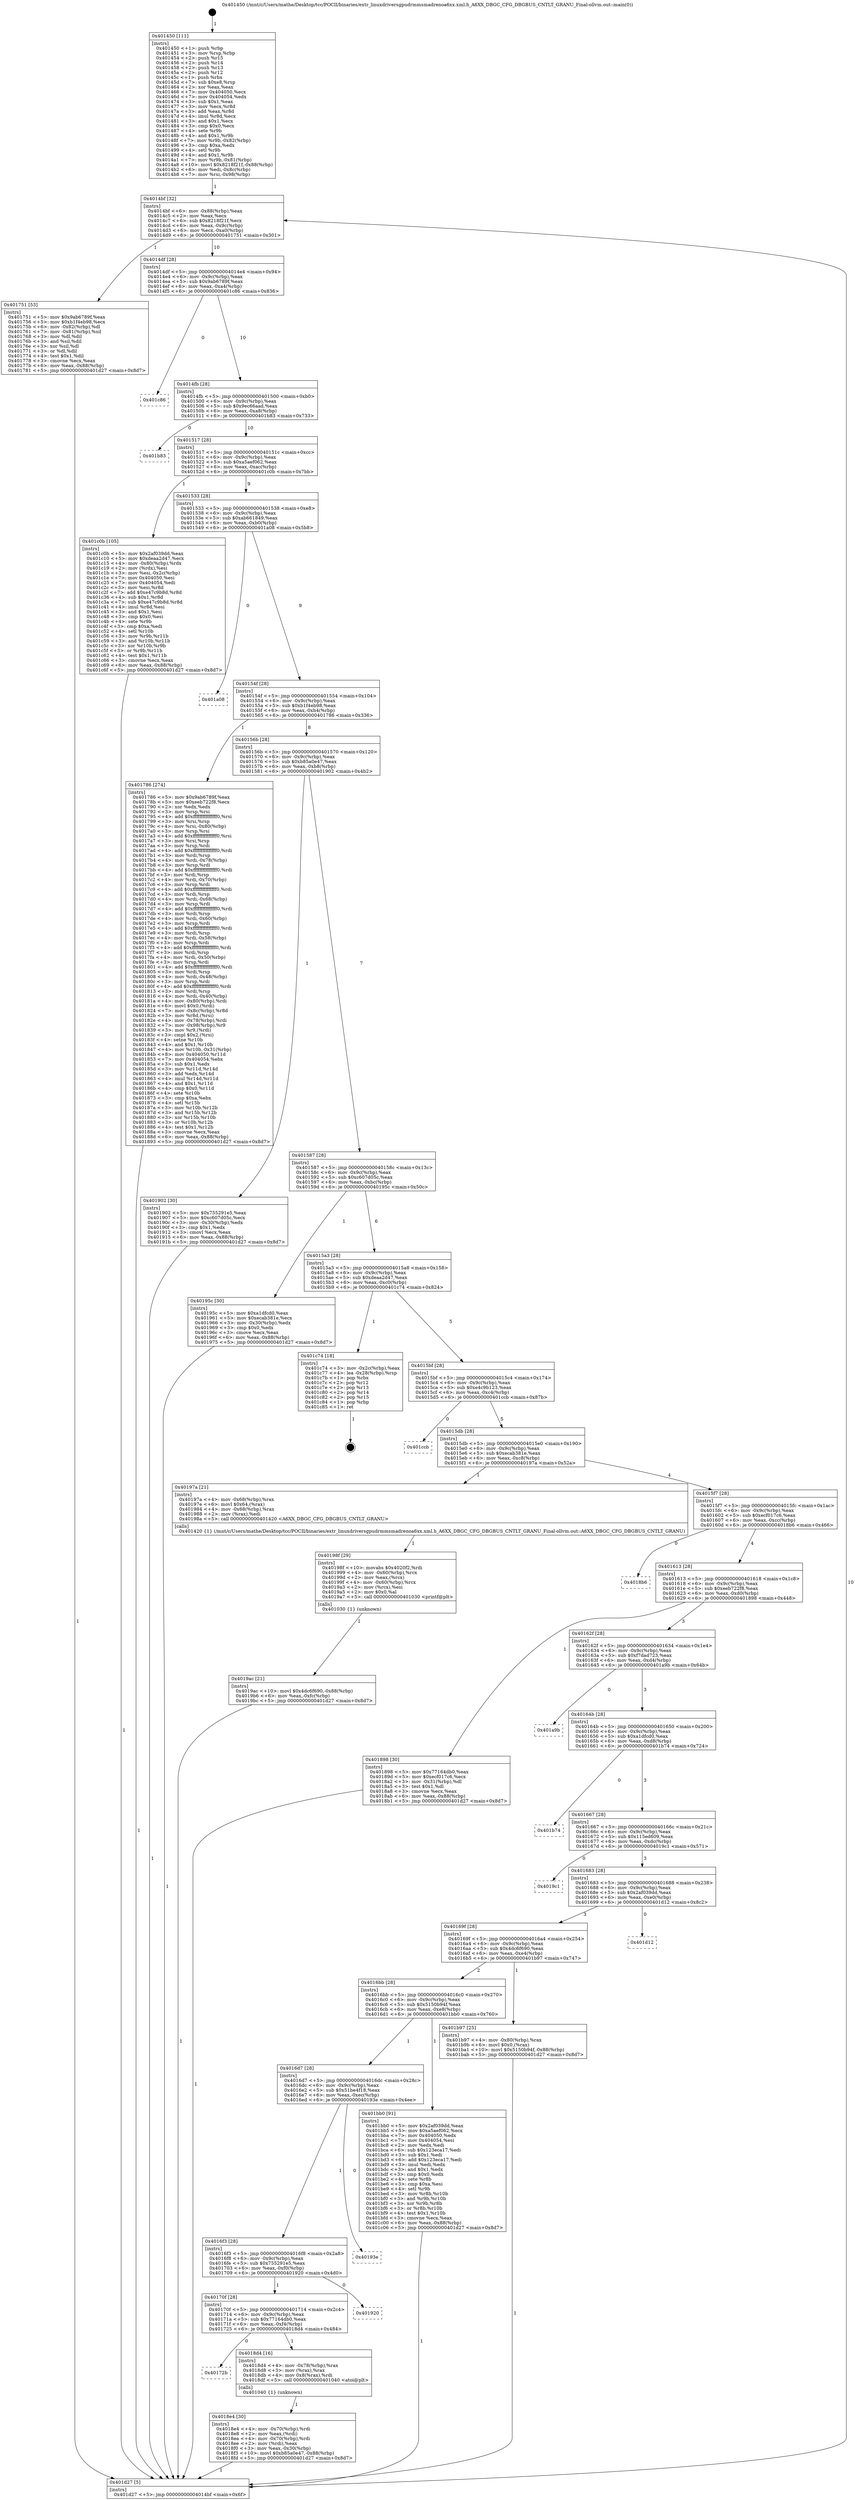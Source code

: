 digraph "0x401450" {
  label = "0x401450 (/mnt/c/Users/mathe/Desktop/tcc/POCII/binaries/extr_linuxdriversgpudrmmsmadrenoa6xx.xml.h_A6XX_DBGC_CFG_DBGBUS_CNTLT_GRANU_Final-ollvm.out::main(0))"
  labelloc = "t"
  node[shape=record]

  Entry [label="",width=0.3,height=0.3,shape=circle,fillcolor=black,style=filled]
  "0x4014bf" [label="{
     0x4014bf [32]\l
     | [instrs]\l
     &nbsp;&nbsp;0x4014bf \<+6\>: mov -0x88(%rbp),%eax\l
     &nbsp;&nbsp;0x4014c5 \<+2\>: mov %eax,%ecx\l
     &nbsp;&nbsp;0x4014c7 \<+6\>: sub $0x8218f21f,%ecx\l
     &nbsp;&nbsp;0x4014cd \<+6\>: mov %eax,-0x9c(%rbp)\l
     &nbsp;&nbsp;0x4014d3 \<+6\>: mov %ecx,-0xa0(%rbp)\l
     &nbsp;&nbsp;0x4014d9 \<+6\>: je 0000000000401751 \<main+0x301\>\l
  }"]
  "0x401751" [label="{
     0x401751 [53]\l
     | [instrs]\l
     &nbsp;&nbsp;0x401751 \<+5\>: mov $0x9ab6789f,%eax\l
     &nbsp;&nbsp;0x401756 \<+5\>: mov $0xb1f4eb98,%ecx\l
     &nbsp;&nbsp;0x40175b \<+6\>: mov -0x82(%rbp),%dl\l
     &nbsp;&nbsp;0x401761 \<+7\>: mov -0x81(%rbp),%sil\l
     &nbsp;&nbsp;0x401768 \<+3\>: mov %dl,%dil\l
     &nbsp;&nbsp;0x40176b \<+3\>: and %sil,%dil\l
     &nbsp;&nbsp;0x40176e \<+3\>: xor %sil,%dl\l
     &nbsp;&nbsp;0x401771 \<+3\>: or %dl,%dil\l
     &nbsp;&nbsp;0x401774 \<+4\>: test $0x1,%dil\l
     &nbsp;&nbsp;0x401778 \<+3\>: cmovne %ecx,%eax\l
     &nbsp;&nbsp;0x40177b \<+6\>: mov %eax,-0x88(%rbp)\l
     &nbsp;&nbsp;0x401781 \<+5\>: jmp 0000000000401d27 \<main+0x8d7\>\l
  }"]
  "0x4014df" [label="{
     0x4014df [28]\l
     | [instrs]\l
     &nbsp;&nbsp;0x4014df \<+5\>: jmp 00000000004014e4 \<main+0x94\>\l
     &nbsp;&nbsp;0x4014e4 \<+6\>: mov -0x9c(%rbp),%eax\l
     &nbsp;&nbsp;0x4014ea \<+5\>: sub $0x9ab6789f,%eax\l
     &nbsp;&nbsp;0x4014ef \<+6\>: mov %eax,-0xa4(%rbp)\l
     &nbsp;&nbsp;0x4014f5 \<+6\>: je 0000000000401c86 \<main+0x836\>\l
  }"]
  "0x401d27" [label="{
     0x401d27 [5]\l
     | [instrs]\l
     &nbsp;&nbsp;0x401d27 \<+5\>: jmp 00000000004014bf \<main+0x6f\>\l
  }"]
  "0x401450" [label="{
     0x401450 [111]\l
     | [instrs]\l
     &nbsp;&nbsp;0x401450 \<+1\>: push %rbp\l
     &nbsp;&nbsp;0x401451 \<+3\>: mov %rsp,%rbp\l
     &nbsp;&nbsp;0x401454 \<+2\>: push %r15\l
     &nbsp;&nbsp;0x401456 \<+2\>: push %r14\l
     &nbsp;&nbsp;0x401458 \<+2\>: push %r13\l
     &nbsp;&nbsp;0x40145a \<+2\>: push %r12\l
     &nbsp;&nbsp;0x40145c \<+1\>: push %rbx\l
     &nbsp;&nbsp;0x40145d \<+7\>: sub $0xe8,%rsp\l
     &nbsp;&nbsp;0x401464 \<+2\>: xor %eax,%eax\l
     &nbsp;&nbsp;0x401466 \<+7\>: mov 0x404050,%ecx\l
     &nbsp;&nbsp;0x40146d \<+7\>: mov 0x404054,%edx\l
     &nbsp;&nbsp;0x401474 \<+3\>: sub $0x1,%eax\l
     &nbsp;&nbsp;0x401477 \<+3\>: mov %ecx,%r8d\l
     &nbsp;&nbsp;0x40147a \<+3\>: add %eax,%r8d\l
     &nbsp;&nbsp;0x40147d \<+4\>: imul %r8d,%ecx\l
     &nbsp;&nbsp;0x401481 \<+3\>: and $0x1,%ecx\l
     &nbsp;&nbsp;0x401484 \<+3\>: cmp $0x0,%ecx\l
     &nbsp;&nbsp;0x401487 \<+4\>: sete %r9b\l
     &nbsp;&nbsp;0x40148b \<+4\>: and $0x1,%r9b\l
     &nbsp;&nbsp;0x40148f \<+7\>: mov %r9b,-0x82(%rbp)\l
     &nbsp;&nbsp;0x401496 \<+3\>: cmp $0xa,%edx\l
     &nbsp;&nbsp;0x401499 \<+4\>: setl %r9b\l
     &nbsp;&nbsp;0x40149d \<+4\>: and $0x1,%r9b\l
     &nbsp;&nbsp;0x4014a1 \<+7\>: mov %r9b,-0x81(%rbp)\l
     &nbsp;&nbsp;0x4014a8 \<+10\>: movl $0x8218f21f,-0x88(%rbp)\l
     &nbsp;&nbsp;0x4014b2 \<+6\>: mov %edi,-0x8c(%rbp)\l
     &nbsp;&nbsp;0x4014b8 \<+7\>: mov %rsi,-0x98(%rbp)\l
  }"]
  Exit [label="",width=0.3,height=0.3,shape=circle,fillcolor=black,style=filled,peripheries=2]
  "0x401c86" [label="{
     0x401c86\l
  }", style=dashed]
  "0x4014fb" [label="{
     0x4014fb [28]\l
     | [instrs]\l
     &nbsp;&nbsp;0x4014fb \<+5\>: jmp 0000000000401500 \<main+0xb0\>\l
     &nbsp;&nbsp;0x401500 \<+6\>: mov -0x9c(%rbp),%eax\l
     &nbsp;&nbsp;0x401506 \<+5\>: sub $0x9ec66aad,%eax\l
     &nbsp;&nbsp;0x40150b \<+6\>: mov %eax,-0xa8(%rbp)\l
     &nbsp;&nbsp;0x401511 \<+6\>: je 0000000000401b83 \<main+0x733\>\l
  }"]
  "0x4019ac" [label="{
     0x4019ac [21]\l
     | [instrs]\l
     &nbsp;&nbsp;0x4019ac \<+10\>: movl $0x4dc6f690,-0x88(%rbp)\l
     &nbsp;&nbsp;0x4019b6 \<+6\>: mov %eax,-0xfc(%rbp)\l
     &nbsp;&nbsp;0x4019bc \<+5\>: jmp 0000000000401d27 \<main+0x8d7\>\l
  }"]
  "0x401b83" [label="{
     0x401b83\l
  }", style=dashed]
  "0x401517" [label="{
     0x401517 [28]\l
     | [instrs]\l
     &nbsp;&nbsp;0x401517 \<+5\>: jmp 000000000040151c \<main+0xcc\>\l
     &nbsp;&nbsp;0x40151c \<+6\>: mov -0x9c(%rbp),%eax\l
     &nbsp;&nbsp;0x401522 \<+5\>: sub $0xa5aef062,%eax\l
     &nbsp;&nbsp;0x401527 \<+6\>: mov %eax,-0xac(%rbp)\l
     &nbsp;&nbsp;0x40152d \<+6\>: je 0000000000401c0b \<main+0x7bb\>\l
  }"]
  "0x40198f" [label="{
     0x40198f [29]\l
     | [instrs]\l
     &nbsp;&nbsp;0x40198f \<+10\>: movabs $0x4020f2,%rdi\l
     &nbsp;&nbsp;0x401999 \<+4\>: mov -0x60(%rbp),%rcx\l
     &nbsp;&nbsp;0x40199d \<+2\>: mov %eax,(%rcx)\l
     &nbsp;&nbsp;0x40199f \<+4\>: mov -0x60(%rbp),%rcx\l
     &nbsp;&nbsp;0x4019a3 \<+2\>: mov (%rcx),%esi\l
     &nbsp;&nbsp;0x4019a5 \<+2\>: mov $0x0,%al\l
     &nbsp;&nbsp;0x4019a7 \<+5\>: call 0000000000401030 \<printf@plt\>\l
     | [calls]\l
     &nbsp;&nbsp;0x401030 \{1\} (unknown)\l
  }"]
  "0x401c0b" [label="{
     0x401c0b [105]\l
     | [instrs]\l
     &nbsp;&nbsp;0x401c0b \<+5\>: mov $0x2af039dd,%eax\l
     &nbsp;&nbsp;0x401c10 \<+5\>: mov $0xdeaa2d47,%ecx\l
     &nbsp;&nbsp;0x401c15 \<+4\>: mov -0x80(%rbp),%rdx\l
     &nbsp;&nbsp;0x401c19 \<+2\>: mov (%rdx),%esi\l
     &nbsp;&nbsp;0x401c1b \<+3\>: mov %esi,-0x2c(%rbp)\l
     &nbsp;&nbsp;0x401c1e \<+7\>: mov 0x404050,%esi\l
     &nbsp;&nbsp;0x401c25 \<+7\>: mov 0x404054,%edi\l
     &nbsp;&nbsp;0x401c2c \<+3\>: mov %esi,%r8d\l
     &nbsp;&nbsp;0x401c2f \<+7\>: add $0xe47c9b8d,%r8d\l
     &nbsp;&nbsp;0x401c36 \<+4\>: sub $0x1,%r8d\l
     &nbsp;&nbsp;0x401c3a \<+7\>: sub $0xe47c9b8d,%r8d\l
     &nbsp;&nbsp;0x401c41 \<+4\>: imul %r8d,%esi\l
     &nbsp;&nbsp;0x401c45 \<+3\>: and $0x1,%esi\l
     &nbsp;&nbsp;0x401c48 \<+3\>: cmp $0x0,%esi\l
     &nbsp;&nbsp;0x401c4b \<+4\>: sete %r9b\l
     &nbsp;&nbsp;0x401c4f \<+3\>: cmp $0xa,%edi\l
     &nbsp;&nbsp;0x401c52 \<+4\>: setl %r10b\l
     &nbsp;&nbsp;0x401c56 \<+3\>: mov %r9b,%r11b\l
     &nbsp;&nbsp;0x401c59 \<+3\>: and %r10b,%r11b\l
     &nbsp;&nbsp;0x401c5c \<+3\>: xor %r10b,%r9b\l
     &nbsp;&nbsp;0x401c5f \<+3\>: or %r9b,%r11b\l
     &nbsp;&nbsp;0x401c62 \<+4\>: test $0x1,%r11b\l
     &nbsp;&nbsp;0x401c66 \<+3\>: cmovne %ecx,%eax\l
     &nbsp;&nbsp;0x401c69 \<+6\>: mov %eax,-0x88(%rbp)\l
     &nbsp;&nbsp;0x401c6f \<+5\>: jmp 0000000000401d27 \<main+0x8d7\>\l
  }"]
  "0x401533" [label="{
     0x401533 [28]\l
     | [instrs]\l
     &nbsp;&nbsp;0x401533 \<+5\>: jmp 0000000000401538 \<main+0xe8\>\l
     &nbsp;&nbsp;0x401538 \<+6\>: mov -0x9c(%rbp),%eax\l
     &nbsp;&nbsp;0x40153e \<+5\>: sub $0xab661849,%eax\l
     &nbsp;&nbsp;0x401543 \<+6\>: mov %eax,-0xb0(%rbp)\l
     &nbsp;&nbsp;0x401549 \<+6\>: je 0000000000401a08 \<main+0x5b8\>\l
  }"]
  "0x4018e4" [label="{
     0x4018e4 [30]\l
     | [instrs]\l
     &nbsp;&nbsp;0x4018e4 \<+4\>: mov -0x70(%rbp),%rdi\l
     &nbsp;&nbsp;0x4018e8 \<+2\>: mov %eax,(%rdi)\l
     &nbsp;&nbsp;0x4018ea \<+4\>: mov -0x70(%rbp),%rdi\l
     &nbsp;&nbsp;0x4018ee \<+2\>: mov (%rdi),%eax\l
     &nbsp;&nbsp;0x4018f0 \<+3\>: mov %eax,-0x30(%rbp)\l
     &nbsp;&nbsp;0x4018f3 \<+10\>: movl $0xb85a0e47,-0x88(%rbp)\l
     &nbsp;&nbsp;0x4018fd \<+5\>: jmp 0000000000401d27 \<main+0x8d7\>\l
  }"]
  "0x401a08" [label="{
     0x401a08\l
  }", style=dashed]
  "0x40154f" [label="{
     0x40154f [28]\l
     | [instrs]\l
     &nbsp;&nbsp;0x40154f \<+5\>: jmp 0000000000401554 \<main+0x104\>\l
     &nbsp;&nbsp;0x401554 \<+6\>: mov -0x9c(%rbp),%eax\l
     &nbsp;&nbsp;0x40155a \<+5\>: sub $0xb1f4eb98,%eax\l
     &nbsp;&nbsp;0x40155f \<+6\>: mov %eax,-0xb4(%rbp)\l
     &nbsp;&nbsp;0x401565 \<+6\>: je 0000000000401786 \<main+0x336\>\l
  }"]
  "0x40172b" [label="{
     0x40172b\l
  }", style=dashed]
  "0x401786" [label="{
     0x401786 [274]\l
     | [instrs]\l
     &nbsp;&nbsp;0x401786 \<+5\>: mov $0x9ab6789f,%eax\l
     &nbsp;&nbsp;0x40178b \<+5\>: mov $0xeeb722f8,%ecx\l
     &nbsp;&nbsp;0x401790 \<+2\>: xor %edx,%edx\l
     &nbsp;&nbsp;0x401792 \<+3\>: mov %rsp,%rsi\l
     &nbsp;&nbsp;0x401795 \<+4\>: add $0xfffffffffffffff0,%rsi\l
     &nbsp;&nbsp;0x401799 \<+3\>: mov %rsi,%rsp\l
     &nbsp;&nbsp;0x40179c \<+4\>: mov %rsi,-0x80(%rbp)\l
     &nbsp;&nbsp;0x4017a0 \<+3\>: mov %rsp,%rsi\l
     &nbsp;&nbsp;0x4017a3 \<+4\>: add $0xfffffffffffffff0,%rsi\l
     &nbsp;&nbsp;0x4017a7 \<+3\>: mov %rsi,%rsp\l
     &nbsp;&nbsp;0x4017aa \<+3\>: mov %rsp,%rdi\l
     &nbsp;&nbsp;0x4017ad \<+4\>: add $0xfffffffffffffff0,%rdi\l
     &nbsp;&nbsp;0x4017b1 \<+3\>: mov %rdi,%rsp\l
     &nbsp;&nbsp;0x4017b4 \<+4\>: mov %rdi,-0x78(%rbp)\l
     &nbsp;&nbsp;0x4017b8 \<+3\>: mov %rsp,%rdi\l
     &nbsp;&nbsp;0x4017bb \<+4\>: add $0xfffffffffffffff0,%rdi\l
     &nbsp;&nbsp;0x4017bf \<+3\>: mov %rdi,%rsp\l
     &nbsp;&nbsp;0x4017c2 \<+4\>: mov %rdi,-0x70(%rbp)\l
     &nbsp;&nbsp;0x4017c6 \<+3\>: mov %rsp,%rdi\l
     &nbsp;&nbsp;0x4017c9 \<+4\>: add $0xfffffffffffffff0,%rdi\l
     &nbsp;&nbsp;0x4017cd \<+3\>: mov %rdi,%rsp\l
     &nbsp;&nbsp;0x4017d0 \<+4\>: mov %rdi,-0x68(%rbp)\l
     &nbsp;&nbsp;0x4017d4 \<+3\>: mov %rsp,%rdi\l
     &nbsp;&nbsp;0x4017d7 \<+4\>: add $0xfffffffffffffff0,%rdi\l
     &nbsp;&nbsp;0x4017db \<+3\>: mov %rdi,%rsp\l
     &nbsp;&nbsp;0x4017de \<+4\>: mov %rdi,-0x60(%rbp)\l
     &nbsp;&nbsp;0x4017e2 \<+3\>: mov %rsp,%rdi\l
     &nbsp;&nbsp;0x4017e5 \<+4\>: add $0xfffffffffffffff0,%rdi\l
     &nbsp;&nbsp;0x4017e9 \<+3\>: mov %rdi,%rsp\l
     &nbsp;&nbsp;0x4017ec \<+4\>: mov %rdi,-0x58(%rbp)\l
     &nbsp;&nbsp;0x4017f0 \<+3\>: mov %rsp,%rdi\l
     &nbsp;&nbsp;0x4017f3 \<+4\>: add $0xfffffffffffffff0,%rdi\l
     &nbsp;&nbsp;0x4017f7 \<+3\>: mov %rdi,%rsp\l
     &nbsp;&nbsp;0x4017fa \<+4\>: mov %rdi,-0x50(%rbp)\l
     &nbsp;&nbsp;0x4017fe \<+3\>: mov %rsp,%rdi\l
     &nbsp;&nbsp;0x401801 \<+4\>: add $0xfffffffffffffff0,%rdi\l
     &nbsp;&nbsp;0x401805 \<+3\>: mov %rdi,%rsp\l
     &nbsp;&nbsp;0x401808 \<+4\>: mov %rdi,-0x48(%rbp)\l
     &nbsp;&nbsp;0x40180c \<+3\>: mov %rsp,%rdi\l
     &nbsp;&nbsp;0x40180f \<+4\>: add $0xfffffffffffffff0,%rdi\l
     &nbsp;&nbsp;0x401813 \<+3\>: mov %rdi,%rsp\l
     &nbsp;&nbsp;0x401816 \<+4\>: mov %rdi,-0x40(%rbp)\l
     &nbsp;&nbsp;0x40181a \<+4\>: mov -0x80(%rbp),%rdi\l
     &nbsp;&nbsp;0x40181e \<+6\>: movl $0x0,(%rdi)\l
     &nbsp;&nbsp;0x401824 \<+7\>: mov -0x8c(%rbp),%r8d\l
     &nbsp;&nbsp;0x40182b \<+3\>: mov %r8d,(%rsi)\l
     &nbsp;&nbsp;0x40182e \<+4\>: mov -0x78(%rbp),%rdi\l
     &nbsp;&nbsp;0x401832 \<+7\>: mov -0x98(%rbp),%r9\l
     &nbsp;&nbsp;0x401839 \<+3\>: mov %r9,(%rdi)\l
     &nbsp;&nbsp;0x40183c \<+3\>: cmpl $0x2,(%rsi)\l
     &nbsp;&nbsp;0x40183f \<+4\>: setne %r10b\l
     &nbsp;&nbsp;0x401843 \<+4\>: and $0x1,%r10b\l
     &nbsp;&nbsp;0x401847 \<+4\>: mov %r10b,-0x31(%rbp)\l
     &nbsp;&nbsp;0x40184b \<+8\>: mov 0x404050,%r11d\l
     &nbsp;&nbsp;0x401853 \<+7\>: mov 0x404054,%ebx\l
     &nbsp;&nbsp;0x40185a \<+3\>: sub $0x1,%edx\l
     &nbsp;&nbsp;0x40185d \<+3\>: mov %r11d,%r14d\l
     &nbsp;&nbsp;0x401860 \<+3\>: add %edx,%r14d\l
     &nbsp;&nbsp;0x401863 \<+4\>: imul %r14d,%r11d\l
     &nbsp;&nbsp;0x401867 \<+4\>: and $0x1,%r11d\l
     &nbsp;&nbsp;0x40186b \<+4\>: cmp $0x0,%r11d\l
     &nbsp;&nbsp;0x40186f \<+4\>: sete %r10b\l
     &nbsp;&nbsp;0x401873 \<+3\>: cmp $0xa,%ebx\l
     &nbsp;&nbsp;0x401876 \<+4\>: setl %r15b\l
     &nbsp;&nbsp;0x40187a \<+3\>: mov %r10b,%r12b\l
     &nbsp;&nbsp;0x40187d \<+3\>: and %r15b,%r12b\l
     &nbsp;&nbsp;0x401880 \<+3\>: xor %r15b,%r10b\l
     &nbsp;&nbsp;0x401883 \<+3\>: or %r10b,%r12b\l
     &nbsp;&nbsp;0x401886 \<+4\>: test $0x1,%r12b\l
     &nbsp;&nbsp;0x40188a \<+3\>: cmovne %ecx,%eax\l
     &nbsp;&nbsp;0x40188d \<+6\>: mov %eax,-0x88(%rbp)\l
     &nbsp;&nbsp;0x401893 \<+5\>: jmp 0000000000401d27 \<main+0x8d7\>\l
  }"]
  "0x40156b" [label="{
     0x40156b [28]\l
     | [instrs]\l
     &nbsp;&nbsp;0x40156b \<+5\>: jmp 0000000000401570 \<main+0x120\>\l
     &nbsp;&nbsp;0x401570 \<+6\>: mov -0x9c(%rbp),%eax\l
     &nbsp;&nbsp;0x401576 \<+5\>: sub $0xb85a0e47,%eax\l
     &nbsp;&nbsp;0x40157b \<+6\>: mov %eax,-0xb8(%rbp)\l
     &nbsp;&nbsp;0x401581 \<+6\>: je 0000000000401902 \<main+0x4b2\>\l
  }"]
  "0x4018d4" [label="{
     0x4018d4 [16]\l
     | [instrs]\l
     &nbsp;&nbsp;0x4018d4 \<+4\>: mov -0x78(%rbp),%rax\l
     &nbsp;&nbsp;0x4018d8 \<+3\>: mov (%rax),%rax\l
     &nbsp;&nbsp;0x4018db \<+4\>: mov 0x8(%rax),%rdi\l
     &nbsp;&nbsp;0x4018df \<+5\>: call 0000000000401040 \<atoi@plt\>\l
     | [calls]\l
     &nbsp;&nbsp;0x401040 \{1\} (unknown)\l
  }"]
  "0x40170f" [label="{
     0x40170f [28]\l
     | [instrs]\l
     &nbsp;&nbsp;0x40170f \<+5\>: jmp 0000000000401714 \<main+0x2c4\>\l
     &nbsp;&nbsp;0x401714 \<+6\>: mov -0x9c(%rbp),%eax\l
     &nbsp;&nbsp;0x40171a \<+5\>: sub $0x77164db0,%eax\l
     &nbsp;&nbsp;0x40171f \<+6\>: mov %eax,-0xf4(%rbp)\l
     &nbsp;&nbsp;0x401725 \<+6\>: je 00000000004018d4 \<main+0x484\>\l
  }"]
  "0x401902" [label="{
     0x401902 [30]\l
     | [instrs]\l
     &nbsp;&nbsp;0x401902 \<+5\>: mov $0x755291e5,%eax\l
     &nbsp;&nbsp;0x401907 \<+5\>: mov $0xc607d05c,%ecx\l
     &nbsp;&nbsp;0x40190c \<+3\>: mov -0x30(%rbp),%edx\l
     &nbsp;&nbsp;0x40190f \<+3\>: cmp $0x1,%edx\l
     &nbsp;&nbsp;0x401912 \<+3\>: cmovl %ecx,%eax\l
     &nbsp;&nbsp;0x401915 \<+6\>: mov %eax,-0x88(%rbp)\l
     &nbsp;&nbsp;0x40191b \<+5\>: jmp 0000000000401d27 \<main+0x8d7\>\l
  }"]
  "0x401587" [label="{
     0x401587 [28]\l
     | [instrs]\l
     &nbsp;&nbsp;0x401587 \<+5\>: jmp 000000000040158c \<main+0x13c\>\l
     &nbsp;&nbsp;0x40158c \<+6\>: mov -0x9c(%rbp),%eax\l
     &nbsp;&nbsp;0x401592 \<+5\>: sub $0xc607d05c,%eax\l
     &nbsp;&nbsp;0x401597 \<+6\>: mov %eax,-0xbc(%rbp)\l
     &nbsp;&nbsp;0x40159d \<+6\>: je 000000000040195c \<main+0x50c\>\l
  }"]
  "0x401920" [label="{
     0x401920\l
  }", style=dashed]
  "0x40195c" [label="{
     0x40195c [30]\l
     | [instrs]\l
     &nbsp;&nbsp;0x40195c \<+5\>: mov $0xa1dfcd0,%eax\l
     &nbsp;&nbsp;0x401961 \<+5\>: mov $0xecab381e,%ecx\l
     &nbsp;&nbsp;0x401966 \<+3\>: mov -0x30(%rbp),%edx\l
     &nbsp;&nbsp;0x401969 \<+3\>: cmp $0x0,%edx\l
     &nbsp;&nbsp;0x40196c \<+3\>: cmove %ecx,%eax\l
     &nbsp;&nbsp;0x40196f \<+6\>: mov %eax,-0x88(%rbp)\l
     &nbsp;&nbsp;0x401975 \<+5\>: jmp 0000000000401d27 \<main+0x8d7\>\l
  }"]
  "0x4015a3" [label="{
     0x4015a3 [28]\l
     | [instrs]\l
     &nbsp;&nbsp;0x4015a3 \<+5\>: jmp 00000000004015a8 \<main+0x158\>\l
     &nbsp;&nbsp;0x4015a8 \<+6\>: mov -0x9c(%rbp),%eax\l
     &nbsp;&nbsp;0x4015ae \<+5\>: sub $0xdeaa2d47,%eax\l
     &nbsp;&nbsp;0x4015b3 \<+6\>: mov %eax,-0xc0(%rbp)\l
     &nbsp;&nbsp;0x4015b9 \<+6\>: je 0000000000401c74 \<main+0x824\>\l
  }"]
  "0x4016f3" [label="{
     0x4016f3 [28]\l
     | [instrs]\l
     &nbsp;&nbsp;0x4016f3 \<+5\>: jmp 00000000004016f8 \<main+0x2a8\>\l
     &nbsp;&nbsp;0x4016f8 \<+6\>: mov -0x9c(%rbp),%eax\l
     &nbsp;&nbsp;0x4016fe \<+5\>: sub $0x755291e5,%eax\l
     &nbsp;&nbsp;0x401703 \<+6\>: mov %eax,-0xf0(%rbp)\l
     &nbsp;&nbsp;0x401709 \<+6\>: je 0000000000401920 \<main+0x4d0\>\l
  }"]
  "0x401c74" [label="{
     0x401c74 [18]\l
     | [instrs]\l
     &nbsp;&nbsp;0x401c74 \<+3\>: mov -0x2c(%rbp),%eax\l
     &nbsp;&nbsp;0x401c77 \<+4\>: lea -0x28(%rbp),%rsp\l
     &nbsp;&nbsp;0x401c7b \<+1\>: pop %rbx\l
     &nbsp;&nbsp;0x401c7c \<+2\>: pop %r12\l
     &nbsp;&nbsp;0x401c7e \<+2\>: pop %r13\l
     &nbsp;&nbsp;0x401c80 \<+2\>: pop %r14\l
     &nbsp;&nbsp;0x401c82 \<+2\>: pop %r15\l
     &nbsp;&nbsp;0x401c84 \<+1\>: pop %rbp\l
     &nbsp;&nbsp;0x401c85 \<+1\>: ret\l
  }"]
  "0x4015bf" [label="{
     0x4015bf [28]\l
     | [instrs]\l
     &nbsp;&nbsp;0x4015bf \<+5\>: jmp 00000000004015c4 \<main+0x174\>\l
     &nbsp;&nbsp;0x4015c4 \<+6\>: mov -0x9c(%rbp),%eax\l
     &nbsp;&nbsp;0x4015ca \<+5\>: sub $0xe4c9b123,%eax\l
     &nbsp;&nbsp;0x4015cf \<+6\>: mov %eax,-0xc4(%rbp)\l
     &nbsp;&nbsp;0x4015d5 \<+6\>: je 0000000000401ccb \<main+0x87b\>\l
  }"]
  "0x40193e" [label="{
     0x40193e\l
  }", style=dashed]
  "0x401ccb" [label="{
     0x401ccb\l
  }", style=dashed]
  "0x4015db" [label="{
     0x4015db [28]\l
     | [instrs]\l
     &nbsp;&nbsp;0x4015db \<+5\>: jmp 00000000004015e0 \<main+0x190\>\l
     &nbsp;&nbsp;0x4015e0 \<+6\>: mov -0x9c(%rbp),%eax\l
     &nbsp;&nbsp;0x4015e6 \<+5\>: sub $0xecab381e,%eax\l
     &nbsp;&nbsp;0x4015eb \<+6\>: mov %eax,-0xc8(%rbp)\l
     &nbsp;&nbsp;0x4015f1 \<+6\>: je 000000000040197a \<main+0x52a\>\l
  }"]
  "0x4016d7" [label="{
     0x4016d7 [28]\l
     | [instrs]\l
     &nbsp;&nbsp;0x4016d7 \<+5\>: jmp 00000000004016dc \<main+0x28c\>\l
     &nbsp;&nbsp;0x4016dc \<+6\>: mov -0x9c(%rbp),%eax\l
     &nbsp;&nbsp;0x4016e2 \<+5\>: sub $0x51be4f18,%eax\l
     &nbsp;&nbsp;0x4016e7 \<+6\>: mov %eax,-0xec(%rbp)\l
     &nbsp;&nbsp;0x4016ed \<+6\>: je 000000000040193e \<main+0x4ee\>\l
  }"]
  "0x40197a" [label="{
     0x40197a [21]\l
     | [instrs]\l
     &nbsp;&nbsp;0x40197a \<+4\>: mov -0x68(%rbp),%rax\l
     &nbsp;&nbsp;0x40197e \<+6\>: movl $0x64,(%rax)\l
     &nbsp;&nbsp;0x401984 \<+4\>: mov -0x68(%rbp),%rax\l
     &nbsp;&nbsp;0x401988 \<+2\>: mov (%rax),%edi\l
     &nbsp;&nbsp;0x40198a \<+5\>: call 0000000000401420 \<A6XX_DBGC_CFG_DBGBUS_CNTLT_GRANU\>\l
     | [calls]\l
     &nbsp;&nbsp;0x401420 \{1\} (/mnt/c/Users/mathe/Desktop/tcc/POCII/binaries/extr_linuxdriversgpudrmmsmadrenoa6xx.xml.h_A6XX_DBGC_CFG_DBGBUS_CNTLT_GRANU_Final-ollvm.out::A6XX_DBGC_CFG_DBGBUS_CNTLT_GRANU)\l
  }"]
  "0x4015f7" [label="{
     0x4015f7 [28]\l
     | [instrs]\l
     &nbsp;&nbsp;0x4015f7 \<+5\>: jmp 00000000004015fc \<main+0x1ac\>\l
     &nbsp;&nbsp;0x4015fc \<+6\>: mov -0x9c(%rbp),%eax\l
     &nbsp;&nbsp;0x401602 \<+5\>: sub $0xecf017c6,%eax\l
     &nbsp;&nbsp;0x401607 \<+6\>: mov %eax,-0xcc(%rbp)\l
     &nbsp;&nbsp;0x40160d \<+6\>: je 00000000004018b6 \<main+0x466\>\l
  }"]
  "0x401bb0" [label="{
     0x401bb0 [91]\l
     | [instrs]\l
     &nbsp;&nbsp;0x401bb0 \<+5\>: mov $0x2af039dd,%eax\l
     &nbsp;&nbsp;0x401bb5 \<+5\>: mov $0xa5aef062,%ecx\l
     &nbsp;&nbsp;0x401bba \<+7\>: mov 0x404050,%edx\l
     &nbsp;&nbsp;0x401bc1 \<+7\>: mov 0x404054,%esi\l
     &nbsp;&nbsp;0x401bc8 \<+2\>: mov %edx,%edi\l
     &nbsp;&nbsp;0x401bca \<+6\>: sub $0x123eca17,%edi\l
     &nbsp;&nbsp;0x401bd0 \<+3\>: sub $0x1,%edi\l
     &nbsp;&nbsp;0x401bd3 \<+6\>: add $0x123eca17,%edi\l
     &nbsp;&nbsp;0x401bd9 \<+3\>: imul %edi,%edx\l
     &nbsp;&nbsp;0x401bdc \<+3\>: and $0x1,%edx\l
     &nbsp;&nbsp;0x401bdf \<+3\>: cmp $0x0,%edx\l
     &nbsp;&nbsp;0x401be2 \<+4\>: sete %r8b\l
     &nbsp;&nbsp;0x401be6 \<+3\>: cmp $0xa,%esi\l
     &nbsp;&nbsp;0x401be9 \<+4\>: setl %r9b\l
     &nbsp;&nbsp;0x401bed \<+3\>: mov %r8b,%r10b\l
     &nbsp;&nbsp;0x401bf0 \<+3\>: and %r9b,%r10b\l
     &nbsp;&nbsp;0x401bf3 \<+3\>: xor %r9b,%r8b\l
     &nbsp;&nbsp;0x401bf6 \<+3\>: or %r8b,%r10b\l
     &nbsp;&nbsp;0x401bf9 \<+4\>: test $0x1,%r10b\l
     &nbsp;&nbsp;0x401bfd \<+3\>: cmovne %ecx,%eax\l
     &nbsp;&nbsp;0x401c00 \<+6\>: mov %eax,-0x88(%rbp)\l
     &nbsp;&nbsp;0x401c06 \<+5\>: jmp 0000000000401d27 \<main+0x8d7\>\l
  }"]
  "0x4018b6" [label="{
     0x4018b6\l
  }", style=dashed]
  "0x401613" [label="{
     0x401613 [28]\l
     | [instrs]\l
     &nbsp;&nbsp;0x401613 \<+5\>: jmp 0000000000401618 \<main+0x1c8\>\l
     &nbsp;&nbsp;0x401618 \<+6\>: mov -0x9c(%rbp),%eax\l
     &nbsp;&nbsp;0x40161e \<+5\>: sub $0xeeb722f8,%eax\l
     &nbsp;&nbsp;0x401623 \<+6\>: mov %eax,-0xd0(%rbp)\l
     &nbsp;&nbsp;0x401629 \<+6\>: je 0000000000401898 \<main+0x448\>\l
  }"]
  "0x4016bb" [label="{
     0x4016bb [28]\l
     | [instrs]\l
     &nbsp;&nbsp;0x4016bb \<+5\>: jmp 00000000004016c0 \<main+0x270\>\l
     &nbsp;&nbsp;0x4016c0 \<+6\>: mov -0x9c(%rbp),%eax\l
     &nbsp;&nbsp;0x4016c6 \<+5\>: sub $0x5150b94f,%eax\l
     &nbsp;&nbsp;0x4016cb \<+6\>: mov %eax,-0xe8(%rbp)\l
     &nbsp;&nbsp;0x4016d1 \<+6\>: je 0000000000401bb0 \<main+0x760\>\l
  }"]
  "0x401898" [label="{
     0x401898 [30]\l
     | [instrs]\l
     &nbsp;&nbsp;0x401898 \<+5\>: mov $0x77164db0,%eax\l
     &nbsp;&nbsp;0x40189d \<+5\>: mov $0xecf017c6,%ecx\l
     &nbsp;&nbsp;0x4018a2 \<+3\>: mov -0x31(%rbp),%dl\l
     &nbsp;&nbsp;0x4018a5 \<+3\>: test $0x1,%dl\l
     &nbsp;&nbsp;0x4018a8 \<+3\>: cmovne %ecx,%eax\l
     &nbsp;&nbsp;0x4018ab \<+6\>: mov %eax,-0x88(%rbp)\l
     &nbsp;&nbsp;0x4018b1 \<+5\>: jmp 0000000000401d27 \<main+0x8d7\>\l
  }"]
  "0x40162f" [label="{
     0x40162f [28]\l
     | [instrs]\l
     &nbsp;&nbsp;0x40162f \<+5\>: jmp 0000000000401634 \<main+0x1e4\>\l
     &nbsp;&nbsp;0x401634 \<+6\>: mov -0x9c(%rbp),%eax\l
     &nbsp;&nbsp;0x40163a \<+5\>: sub $0xf7dad723,%eax\l
     &nbsp;&nbsp;0x40163f \<+6\>: mov %eax,-0xd4(%rbp)\l
     &nbsp;&nbsp;0x401645 \<+6\>: je 0000000000401a9b \<main+0x64b\>\l
  }"]
  "0x401b97" [label="{
     0x401b97 [25]\l
     | [instrs]\l
     &nbsp;&nbsp;0x401b97 \<+4\>: mov -0x80(%rbp),%rax\l
     &nbsp;&nbsp;0x401b9b \<+6\>: movl $0x0,(%rax)\l
     &nbsp;&nbsp;0x401ba1 \<+10\>: movl $0x5150b94f,-0x88(%rbp)\l
     &nbsp;&nbsp;0x401bab \<+5\>: jmp 0000000000401d27 \<main+0x8d7\>\l
  }"]
  "0x401a9b" [label="{
     0x401a9b\l
  }", style=dashed]
  "0x40164b" [label="{
     0x40164b [28]\l
     | [instrs]\l
     &nbsp;&nbsp;0x40164b \<+5\>: jmp 0000000000401650 \<main+0x200\>\l
     &nbsp;&nbsp;0x401650 \<+6\>: mov -0x9c(%rbp),%eax\l
     &nbsp;&nbsp;0x401656 \<+5\>: sub $0xa1dfcd0,%eax\l
     &nbsp;&nbsp;0x40165b \<+6\>: mov %eax,-0xd8(%rbp)\l
     &nbsp;&nbsp;0x401661 \<+6\>: je 0000000000401b74 \<main+0x724\>\l
  }"]
  "0x40169f" [label="{
     0x40169f [28]\l
     | [instrs]\l
     &nbsp;&nbsp;0x40169f \<+5\>: jmp 00000000004016a4 \<main+0x254\>\l
     &nbsp;&nbsp;0x4016a4 \<+6\>: mov -0x9c(%rbp),%eax\l
     &nbsp;&nbsp;0x4016aa \<+5\>: sub $0x4dc6f690,%eax\l
     &nbsp;&nbsp;0x4016af \<+6\>: mov %eax,-0xe4(%rbp)\l
     &nbsp;&nbsp;0x4016b5 \<+6\>: je 0000000000401b97 \<main+0x747\>\l
  }"]
  "0x401b74" [label="{
     0x401b74\l
  }", style=dashed]
  "0x401667" [label="{
     0x401667 [28]\l
     | [instrs]\l
     &nbsp;&nbsp;0x401667 \<+5\>: jmp 000000000040166c \<main+0x21c\>\l
     &nbsp;&nbsp;0x40166c \<+6\>: mov -0x9c(%rbp),%eax\l
     &nbsp;&nbsp;0x401672 \<+5\>: sub $0x115ed609,%eax\l
     &nbsp;&nbsp;0x401677 \<+6\>: mov %eax,-0xdc(%rbp)\l
     &nbsp;&nbsp;0x40167d \<+6\>: je 00000000004019c1 \<main+0x571\>\l
  }"]
  "0x401d12" [label="{
     0x401d12\l
  }", style=dashed]
  "0x4019c1" [label="{
     0x4019c1\l
  }", style=dashed]
  "0x401683" [label="{
     0x401683 [28]\l
     | [instrs]\l
     &nbsp;&nbsp;0x401683 \<+5\>: jmp 0000000000401688 \<main+0x238\>\l
     &nbsp;&nbsp;0x401688 \<+6\>: mov -0x9c(%rbp),%eax\l
     &nbsp;&nbsp;0x40168e \<+5\>: sub $0x2af039dd,%eax\l
     &nbsp;&nbsp;0x401693 \<+6\>: mov %eax,-0xe0(%rbp)\l
     &nbsp;&nbsp;0x401699 \<+6\>: je 0000000000401d12 \<main+0x8c2\>\l
  }"]
  Entry -> "0x401450" [label=" 1"]
  "0x4014bf" -> "0x401751" [label=" 1"]
  "0x4014bf" -> "0x4014df" [label=" 10"]
  "0x401751" -> "0x401d27" [label=" 1"]
  "0x401450" -> "0x4014bf" [label=" 1"]
  "0x401d27" -> "0x4014bf" [label=" 10"]
  "0x401c74" -> Exit [label=" 1"]
  "0x4014df" -> "0x401c86" [label=" 0"]
  "0x4014df" -> "0x4014fb" [label=" 10"]
  "0x401c0b" -> "0x401d27" [label=" 1"]
  "0x4014fb" -> "0x401b83" [label=" 0"]
  "0x4014fb" -> "0x401517" [label=" 10"]
  "0x401bb0" -> "0x401d27" [label=" 1"]
  "0x401517" -> "0x401c0b" [label=" 1"]
  "0x401517" -> "0x401533" [label=" 9"]
  "0x401b97" -> "0x401d27" [label=" 1"]
  "0x401533" -> "0x401a08" [label=" 0"]
  "0x401533" -> "0x40154f" [label=" 9"]
  "0x4019ac" -> "0x401d27" [label=" 1"]
  "0x40154f" -> "0x401786" [label=" 1"]
  "0x40154f" -> "0x40156b" [label=" 8"]
  "0x40198f" -> "0x4019ac" [label=" 1"]
  "0x401786" -> "0x401d27" [label=" 1"]
  "0x40197a" -> "0x40198f" [label=" 1"]
  "0x40156b" -> "0x401902" [label=" 1"]
  "0x40156b" -> "0x401587" [label=" 7"]
  "0x401902" -> "0x401d27" [label=" 1"]
  "0x401587" -> "0x40195c" [label=" 1"]
  "0x401587" -> "0x4015a3" [label=" 6"]
  "0x4018e4" -> "0x401d27" [label=" 1"]
  "0x4015a3" -> "0x401c74" [label=" 1"]
  "0x4015a3" -> "0x4015bf" [label=" 5"]
  "0x40170f" -> "0x40172b" [label=" 0"]
  "0x4015bf" -> "0x401ccb" [label=" 0"]
  "0x4015bf" -> "0x4015db" [label=" 5"]
  "0x40170f" -> "0x4018d4" [label=" 1"]
  "0x4015db" -> "0x40197a" [label=" 1"]
  "0x4015db" -> "0x4015f7" [label=" 4"]
  "0x4016f3" -> "0x40170f" [label=" 1"]
  "0x4015f7" -> "0x4018b6" [label=" 0"]
  "0x4015f7" -> "0x401613" [label=" 4"]
  "0x4016f3" -> "0x401920" [label=" 0"]
  "0x401613" -> "0x401898" [label=" 1"]
  "0x401613" -> "0x40162f" [label=" 3"]
  "0x401898" -> "0x401d27" [label=" 1"]
  "0x4016d7" -> "0x4016f3" [label=" 1"]
  "0x40162f" -> "0x401a9b" [label=" 0"]
  "0x40162f" -> "0x40164b" [label=" 3"]
  "0x4016d7" -> "0x40193e" [label=" 0"]
  "0x40164b" -> "0x401b74" [label=" 0"]
  "0x40164b" -> "0x401667" [label=" 3"]
  "0x4016bb" -> "0x4016d7" [label=" 1"]
  "0x401667" -> "0x4019c1" [label=" 0"]
  "0x401667" -> "0x401683" [label=" 3"]
  "0x4016bb" -> "0x401bb0" [label=" 1"]
  "0x401683" -> "0x401d12" [label=" 0"]
  "0x401683" -> "0x40169f" [label=" 3"]
  "0x40195c" -> "0x401d27" [label=" 1"]
  "0x40169f" -> "0x401b97" [label=" 1"]
  "0x40169f" -> "0x4016bb" [label=" 2"]
  "0x4018d4" -> "0x4018e4" [label=" 1"]
}
